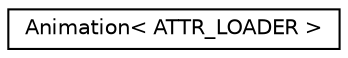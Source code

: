 digraph "Graphical Class Hierarchy"
{
  edge [fontname="Helvetica",fontsize="10",labelfontname="Helvetica",labelfontsize="10"];
  node [fontname="Helvetica",fontsize="10",shape=record];
  rankdir="LR";
  Node1 [label="Animation\< ATTR_LOADER \>",height=0.2,width=0.4,color="black", fillcolor="white", style="filled",URL="$class_animation.html",tooltip="Animation. "];
}

